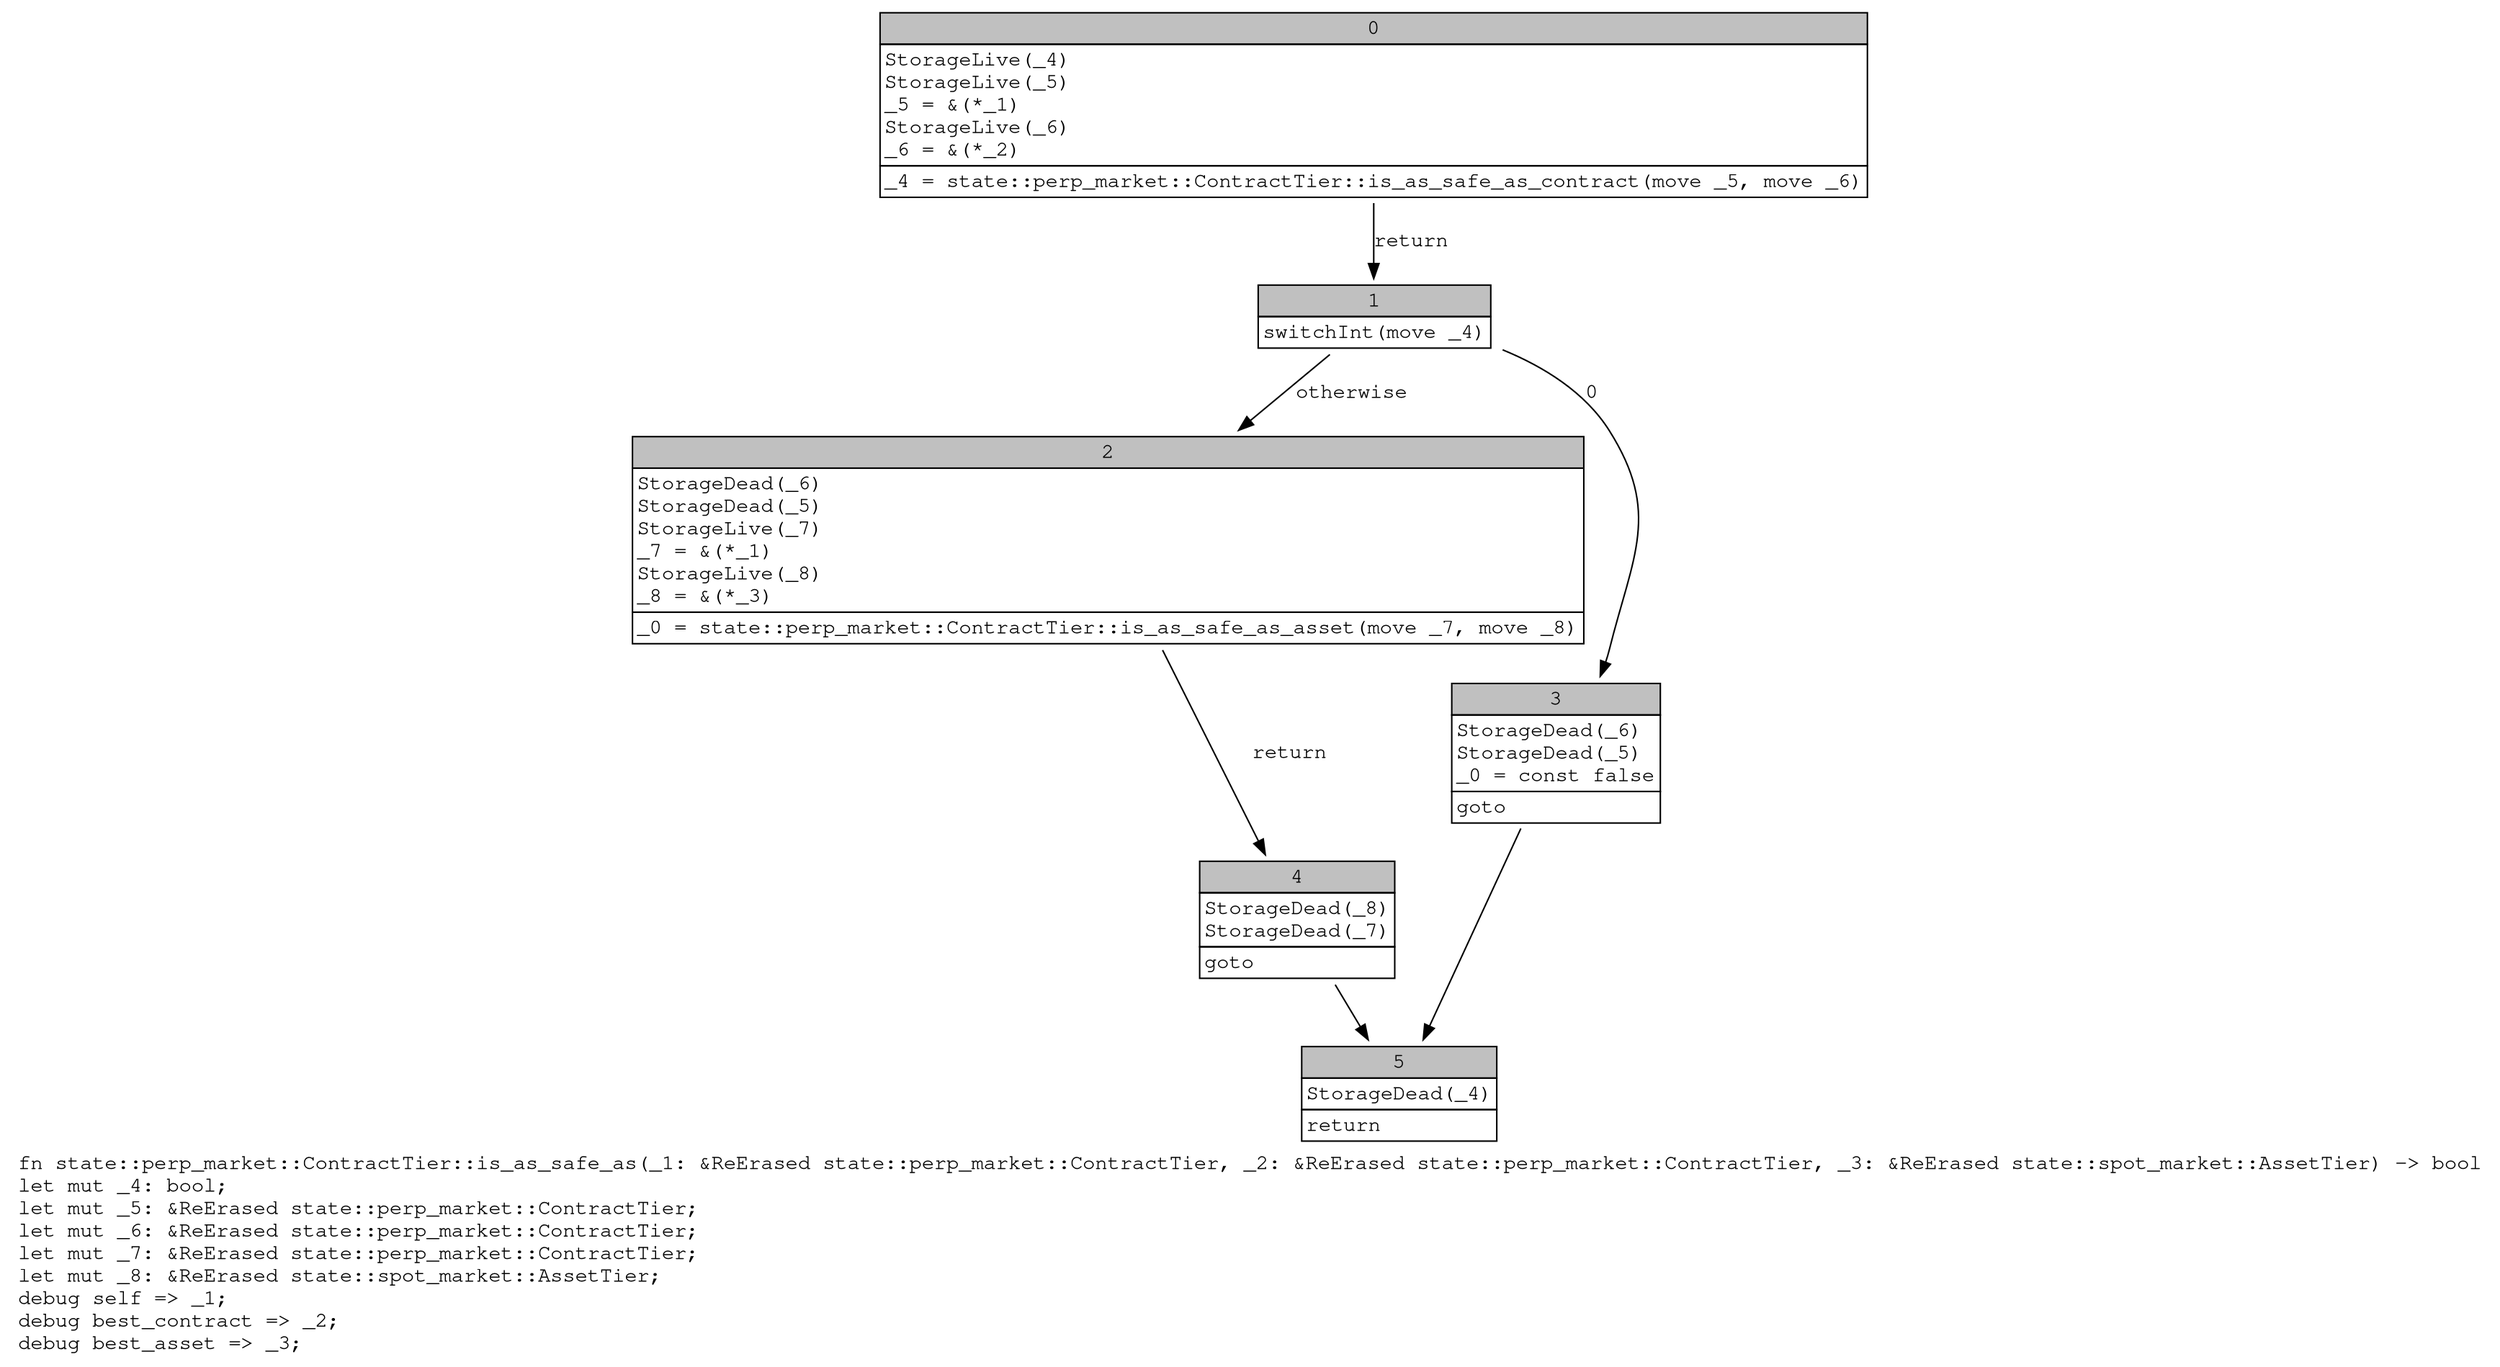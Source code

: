 digraph Mir_0_3776 {
    graph [fontname="Courier, monospace"];
    node [fontname="Courier, monospace"];
    edge [fontname="Courier, monospace"];
    label=<fn state::perp_market::ContractTier::is_as_safe_as(_1: &amp;ReErased state::perp_market::ContractTier, _2: &amp;ReErased state::perp_market::ContractTier, _3: &amp;ReErased state::spot_market::AssetTier) -&gt; bool<br align="left"/>let mut _4: bool;<br align="left"/>let mut _5: &amp;ReErased state::perp_market::ContractTier;<br align="left"/>let mut _6: &amp;ReErased state::perp_market::ContractTier;<br align="left"/>let mut _7: &amp;ReErased state::perp_market::ContractTier;<br align="left"/>let mut _8: &amp;ReErased state::spot_market::AssetTier;<br align="left"/>debug self =&gt; _1;<br align="left"/>debug best_contract =&gt; _2;<br align="left"/>debug best_asset =&gt; _3;<br align="left"/>>;
    bb0__0_3776 [shape="none", label=<<table border="0" cellborder="1" cellspacing="0"><tr><td bgcolor="gray" align="center" colspan="1">0</td></tr><tr><td align="left" balign="left">StorageLive(_4)<br/>StorageLive(_5)<br/>_5 = &amp;(*_1)<br/>StorageLive(_6)<br/>_6 = &amp;(*_2)<br/></td></tr><tr><td align="left">_4 = state::perp_market::ContractTier::is_as_safe_as_contract(move _5, move _6)</td></tr></table>>];
    bb1__0_3776 [shape="none", label=<<table border="0" cellborder="1" cellspacing="0"><tr><td bgcolor="gray" align="center" colspan="1">1</td></tr><tr><td align="left">switchInt(move _4)</td></tr></table>>];
    bb2__0_3776 [shape="none", label=<<table border="0" cellborder="1" cellspacing="0"><tr><td bgcolor="gray" align="center" colspan="1">2</td></tr><tr><td align="left" balign="left">StorageDead(_6)<br/>StorageDead(_5)<br/>StorageLive(_7)<br/>_7 = &amp;(*_1)<br/>StorageLive(_8)<br/>_8 = &amp;(*_3)<br/></td></tr><tr><td align="left">_0 = state::perp_market::ContractTier::is_as_safe_as_asset(move _7, move _8)</td></tr></table>>];
    bb3__0_3776 [shape="none", label=<<table border="0" cellborder="1" cellspacing="0"><tr><td bgcolor="gray" align="center" colspan="1">3</td></tr><tr><td align="left" balign="left">StorageDead(_6)<br/>StorageDead(_5)<br/>_0 = const false<br/></td></tr><tr><td align="left">goto</td></tr></table>>];
    bb4__0_3776 [shape="none", label=<<table border="0" cellborder="1" cellspacing="0"><tr><td bgcolor="gray" align="center" colspan="1">4</td></tr><tr><td align="left" balign="left">StorageDead(_8)<br/>StorageDead(_7)<br/></td></tr><tr><td align="left">goto</td></tr></table>>];
    bb5__0_3776 [shape="none", label=<<table border="0" cellborder="1" cellspacing="0"><tr><td bgcolor="gray" align="center" colspan="1">5</td></tr><tr><td align="left" balign="left">StorageDead(_4)<br/></td></tr><tr><td align="left">return</td></tr></table>>];
    bb0__0_3776 -> bb1__0_3776 [label="return"];
    bb1__0_3776 -> bb3__0_3776 [label="0"];
    bb1__0_3776 -> bb2__0_3776 [label="otherwise"];
    bb2__0_3776 -> bb4__0_3776 [label="return"];
    bb3__0_3776 -> bb5__0_3776 [label=""];
    bb4__0_3776 -> bb5__0_3776 [label=""];
}
